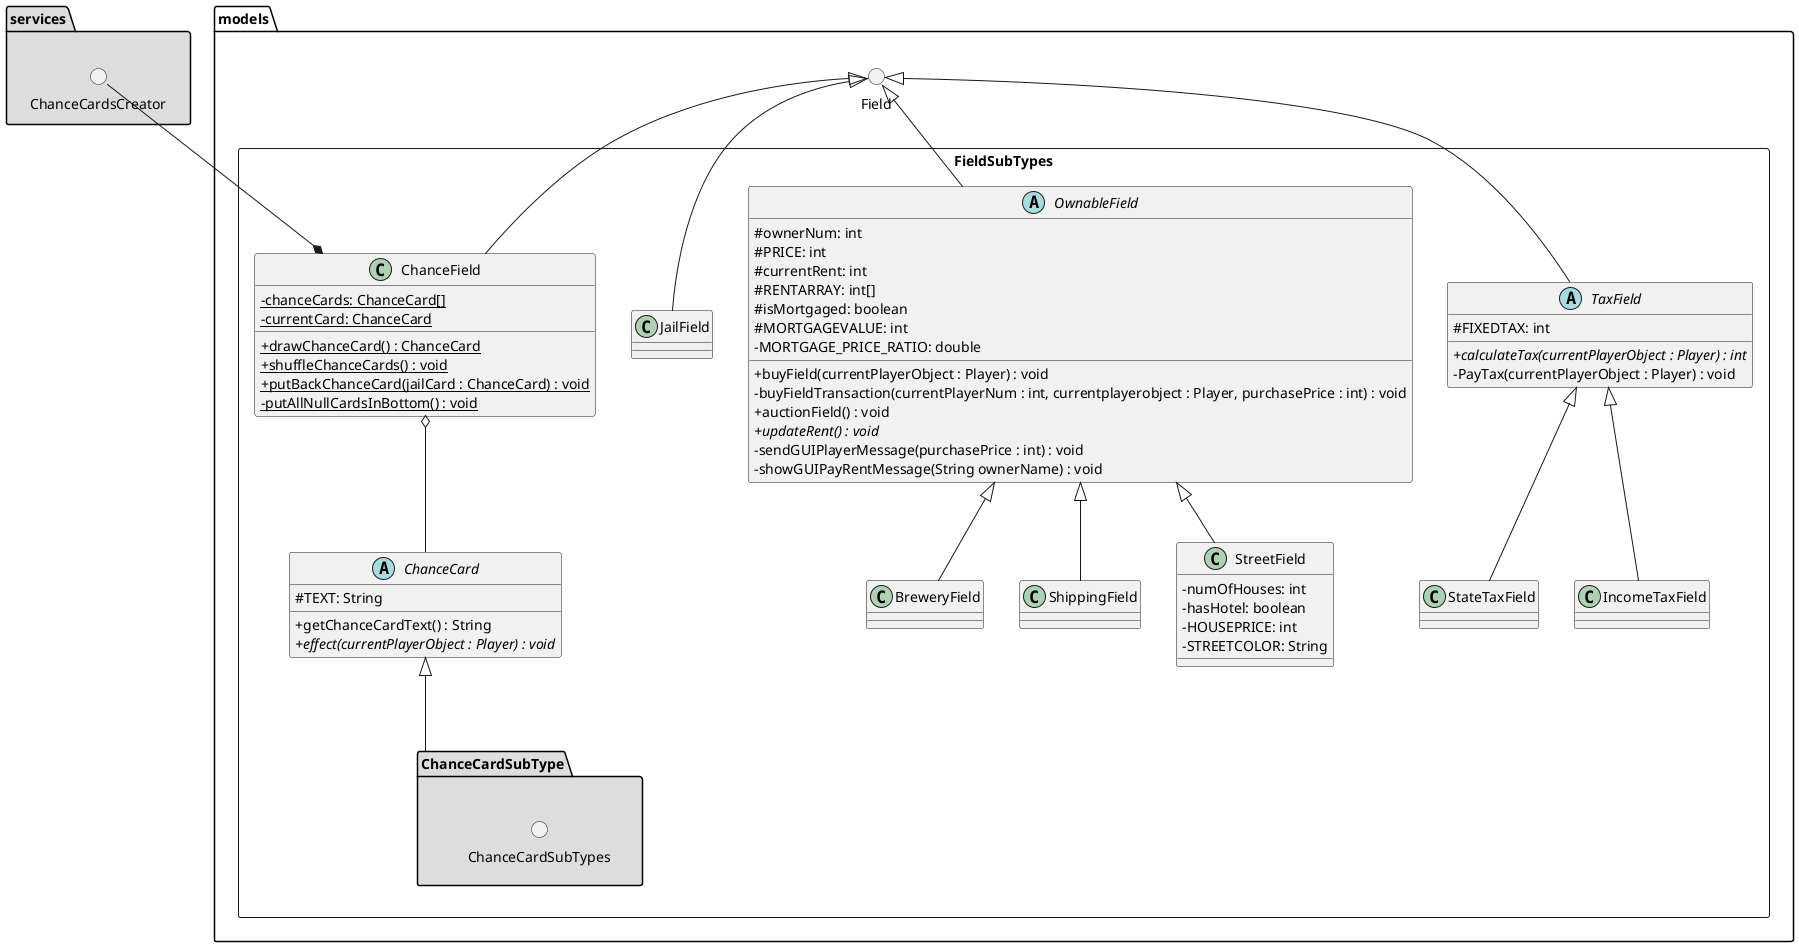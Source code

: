 @startuml
'https://plantuml.com/class-diagram


skinparam classAttributeIconSize 0

skinparam ParticipantPadding 30


package  services #DDDDDD {
() ChanceCardsCreator
}

package models {
() Field

package FieldSubTypes <<Rectangle>> {


class ChanceField {
    {static}-chanceCards: ChanceCard[]
    {static}-currentCard: ChanceCard

    {static}+drawChanceCard() : ChanceCard
    {static}+shuffleChanceCards() : void
    {static}+putBackChanceCard(jailCard : ChanceCard) : void
    {static}-putAllNullCardsInBottom() : void
}
abstract class ChanceCard {
#TEXT: String
+getChanceCardText() : String
{abstract}+effect(currentPlayerObject : Player) : void
}

package ChanceCardSubType #DDDDDD {

() ChanceCardSubTypes



}


abstract class OwnableField {
        #ownerNum: int
        #PRICE: int
        #currentRent: int
        #RENTARRAY: int[]
        #isMortgaged: boolean
        #MORTGAGEVALUE: int
        -MORTGAGE_PRICE_RATIO: double

        +buyField(currentPlayerObject : Player) : void
        -buyFieldTransaction(currentPlayerNum : int, currentplayerobject : Player, purchasePrice : int) : void
        +auctionField() : void
        {abstract}+updateRent() : void
        -sendGUIPlayerMessage(purchasePrice : int) : void
        -showGUIPayRentMessage(String ownerName) : void

}

class StreetField {
    -numOfHouses: int
    -hasHotel: boolean
    -HOUSEPRICE: int
    -STREETCOLOR: String

}

class BreweryField {

}

class ShippingField {

}


class JailField {

}

abstract class TaxField {
    #FIXEDTAX: int

    {abstract}+calculateTax(currentPlayerObject : Player) : int
    -PayTax(currentPlayerObject : Player) : void
}

class StateTaxField {

}

class IncomeTaxField {

}

}

}


ChanceCardsCreator --* ChanceField
ChanceField o-- ChanceCard
ChanceCard <|--- ChanceCardSubType
OwnableField <|-- StreetField
Field <|-- ChanceField
Field <|-- JailField
Field <|-- TaxField
Field <|-- OwnableField
OwnableField <|-- BreweryField
OwnableField <|-- ShippingField
TaxField <|-- StateTaxField
TaxField <|-- IncomeTaxField

@enduml